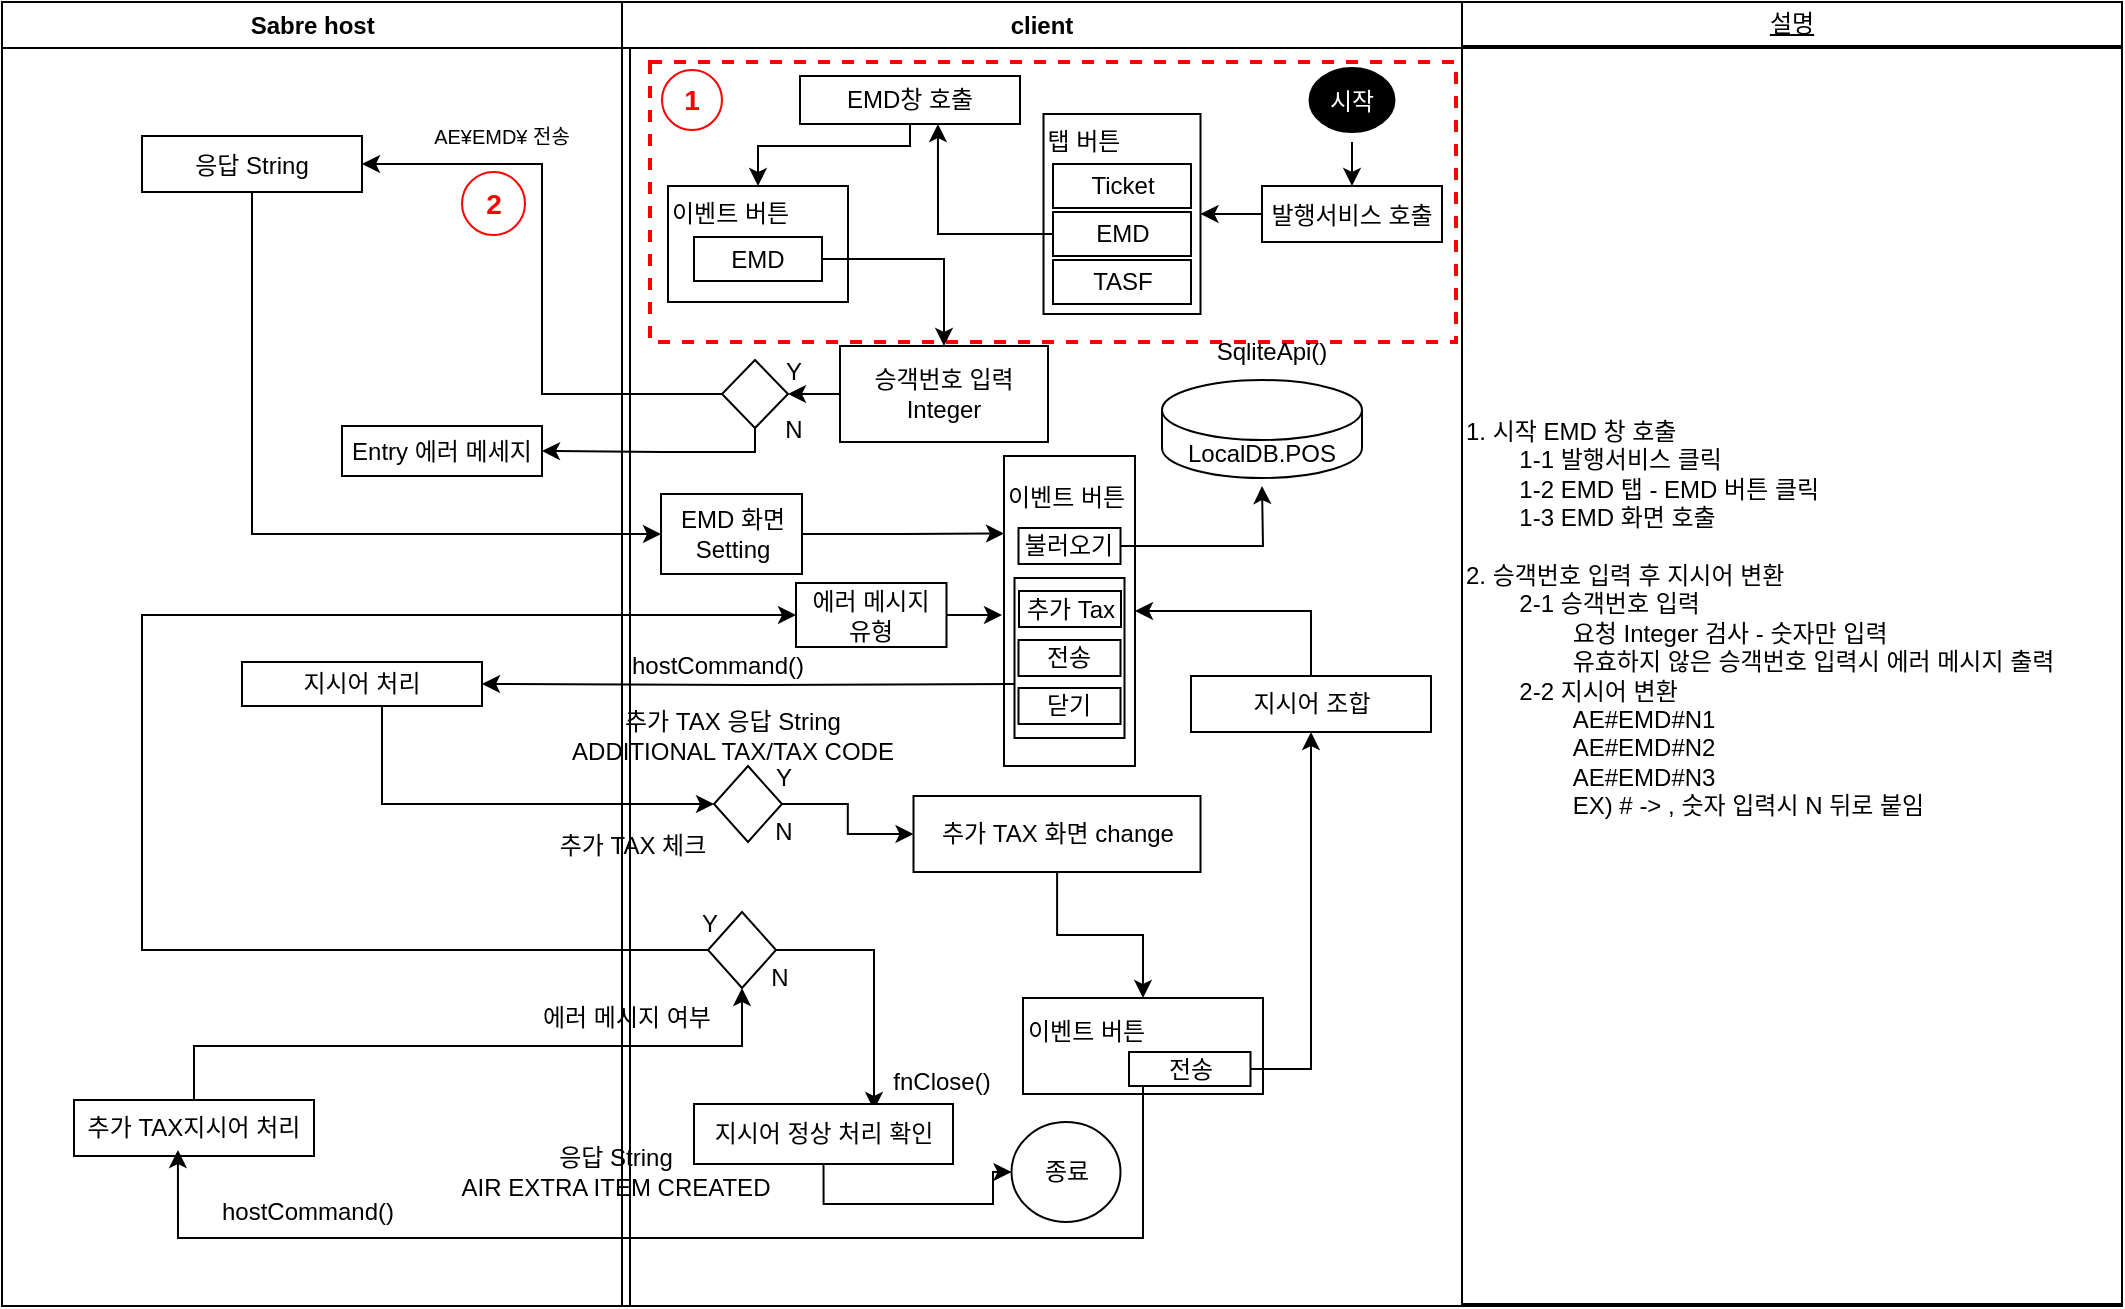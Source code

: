 <mxfile version="22.0.4" type="github">
  <diagram name="Page-1" id="e7e014a7-5840-1c2e-5031-d8a46d1fe8dd">
    <mxGraphModel dx="1434" dy="790" grid="1" gridSize="10" guides="1" tooltips="1" connect="1" arrows="1" fold="1" page="1" pageScale="1" pageWidth="1169" pageHeight="826" background="none" math="0" shadow="0">
      <root>
        <mxCell id="0" />
        <mxCell id="1" parent="0" />
        <mxCell id="2" value="Sabre host " style="swimlane;whiteSpace=wrap" parent="1" vertex="1">
          <mxGeometry x="50" y="128" width="314" height="652" as="geometry" />
        </mxCell>
        <mxCell id="7" value="응답 String" style="" parent="2" vertex="1">
          <mxGeometry x="70" y="67" width="110" height="28" as="geometry" />
        </mxCell>
        <mxCell id="6lSSJdkd9sKQMiOpRLFT-60" value="AE¥EMD¥ 전송" style="text;html=1;strokeColor=none;fillColor=none;align=center;verticalAlign=middle;whiteSpace=wrap;rounded=0;fontSize=10;" parent="2" vertex="1">
          <mxGeometry x="200" y="52" width="100" height="30" as="geometry" />
        </mxCell>
        <mxCell id="Ui-U3dEre2GQDIWSYj0z-24" value="Entry 에러 메세지" style="rounded=0;whiteSpace=wrap;html=1;" vertex="1" parent="2">
          <mxGeometry x="170" y="212" width="100" height="25" as="geometry" />
        </mxCell>
        <mxCell id="Ui-U3dEre2GQDIWSYj0z-34" value="지시어 처리" style="whiteSpace=wrap;html=1;rounded=0;" vertex="1" parent="2">
          <mxGeometry x="120" y="330" width="120" height="22" as="geometry" />
        </mxCell>
        <mxCell id="Ui-U3dEre2GQDIWSYj0z-89" value="추가 TAX지시어 처리" style="rounded=0;whiteSpace=wrap;html=1;" vertex="1" parent="2">
          <mxGeometry x="36" y="549" width="120" height="28" as="geometry" />
        </mxCell>
        <mxCell id="Ui-U3dEre2GQDIWSYj0z-91" value="hostCommand()" style="text;html=1;strokeColor=none;fillColor=none;align=center;verticalAlign=middle;whiteSpace=wrap;rounded=0;" vertex="1" parent="2">
          <mxGeometry x="86" y="591" width="134" height="28" as="geometry" />
        </mxCell>
        <mxCell id="Ui-U3dEre2GQDIWSYj0z-122" value="&lt;font color=&quot;#ff0000&quot; style=&quot;font-size: 14px;&quot;&gt;2&lt;/font&gt;" style="ellipse;whiteSpace=wrap;html=1;aspect=fixed;strokeColor=#FF0000;fontStyle=1" vertex="1" parent="2">
          <mxGeometry x="230" y="85" width="31.5" height="31.5" as="geometry" />
        </mxCell>
        <mxCell id="3" value="client" style="swimlane;whiteSpace=wrap" parent="1" vertex="1">
          <mxGeometry x="360" y="128" width="420" height="652" as="geometry" />
        </mxCell>
        <mxCell id="Ui-U3dEre2GQDIWSYj0z-120" value="" style="verticalLabelPosition=bottom;verticalAlign=top;html=1;shape=mxgraph.basic.rect;fillColor2=none;strokeWidth=2;size=20;indent=5;dashed=1;strokeColor=#FF0000;" vertex="1" parent="3">
          <mxGeometry x="14" y="30" width="403" height="140" as="geometry" />
        </mxCell>
        <mxCell id="13" value="시작" style="ellipse;shape=startState;fillColor=#000000;strokeColor=#FFFFFF;fontColor=#FFFFFF;" parent="3" vertex="1">
          <mxGeometry x="338.75" y="28" width="52.5" height="42" as="geometry" />
        </mxCell>
        <mxCell id="6lSSJdkd9sKQMiOpRLFT-57" value="" style="edgeStyle=orthogonalEdgeStyle;rounded=0;orthogonalLoop=1;jettySize=auto;html=1;" parent="3" source="15" target="6lSSJdkd9sKQMiOpRLFT-56" edge="1">
          <mxGeometry relative="1" as="geometry" />
        </mxCell>
        <mxCell id="15" value="발행서비스 호출" style="" parent="3" vertex="1">
          <mxGeometry x="320" y="92" width="90" height="28" as="geometry" />
        </mxCell>
        <mxCell id="Ui-U3dEre2GQDIWSYj0z-18" value="" style="edgeStyle=orthogonalEdgeStyle;rounded=0;orthogonalLoop=1;jettySize=auto;html=1;entryX=0.5;entryY=0;entryDx=0;entryDy=0;" edge="1" parent="3" source="6lSSJdkd9sKQMiOpRLFT-50" target="6lSSJdkd9sKQMiOpRLFT-61">
          <mxGeometry relative="1" as="geometry">
            <Array as="points">
              <mxPoint x="144" y="72" />
              <mxPoint x="68" y="72" />
            </Array>
          </mxGeometry>
        </mxCell>
        <mxCell id="6lSSJdkd9sKQMiOpRLFT-50" value="EMD창 호출" style="whiteSpace=wrap;html=1;" parent="3" vertex="1">
          <mxGeometry x="89" y="37" width="110" height="24" as="geometry" />
        </mxCell>
        <mxCell id="6lSSJdkd9sKQMiOpRLFT-56" value="탭 버튼&#xa;" style="align=left;verticalAlign=top;" parent="3" vertex="1">
          <mxGeometry x="210.75" y="56" width="78.5" height="100" as="geometry" />
        </mxCell>
        <mxCell id="6lSSJdkd9sKQMiOpRLFT-58" value="Ticket" style="rounded=0;whiteSpace=wrap;html=1;" parent="3" vertex="1">
          <mxGeometry x="215.5" y="81" width="69" height="22" as="geometry" />
        </mxCell>
        <mxCell id="6lSSJdkd9sKQMiOpRLFT-61" value="이벤트 버튼&#xa;" style="align=left;verticalAlign=top;" parent="3" vertex="1">
          <mxGeometry x="23" y="92" width="90" height="58" as="geometry" />
        </mxCell>
        <mxCell id="Ui-U3dEre2GQDIWSYj0z-20" value="" style="edgeStyle=orthogonalEdgeStyle;rounded=0;orthogonalLoop=1;jettySize=auto;html=1;" edge="1" parent="3" source="6lSSJdkd9sKQMiOpRLFT-62" target="Ui-U3dEre2GQDIWSYj0z-19">
          <mxGeometry relative="1" as="geometry" />
        </mxCell>
        <mxCell id="6lSSJdkd9sKQMiOpRLFT-62" value="EMD" style="rounded=0;whiteSpace=wrap;html=1;" parent="3" vertex="1">
          <mxGeometry x="36" y="117.5" width="64" height="22" as="geometry" />
        </mxCell>
        <mxCell id="6lSSJdkd9sKQMiOpRLFT-72" value="" style="endArrow=classic;html=1;rounded=0;exitX=0.5;exitY=1;exitDx=0;exitDy=0;" parent="3" source="13" target="15" edge="1">
          <mxGeometry width="50" height="50" relative="1" as="geometry">
            <mxPoint x="370" y="302" as="sourcePoint" />
            <mxPoint x="420" y="252" as="targetPoint" />
          </mxGeometry>
        </mxCell>
        <mxCell id="6lSSJdkd9sKQMiOpRLFT-82" value="Y" style="text;html=1;strokeColor=none;fillColor=none;align=center;verticalAlign=middle;whiteSpace=wrap;rounded=0;" parent="3" vertex="1">
          <mxGeometry x="59" y="179" width="54" height="11" as="geometry" />
        </mxCell>
        <mxCell id="6lSSJdkd9sKQMiOpRLFT-83" value="N" style="text;html=1;strokeColor=none;fillColor=none;align=center;verticalAlign=middle;whiteSpace=wrap;rounded=0;" parent="3" vertex="1">
          <mxGeometry x="76" y="212" width="20" height="3" as="geometry" />
        </mxCell>
        <mxCell id="Ui-U3dEre2GQDIWSYj0z-28" value="" style="edgeStyle=orthogonalEdgeStyle;rounded=0;orthogonalLoop=1;jettySize=auto;html=1;entryX=0;entryY=0.25;entryDx=0;entryDy=0;" edge="1" parent="3" source="6lSSJdkd9sKQMiOpRLFT-89" target="6lSSJdkd9sKQMiOpRLFT-98">
          <mxGeometry relative="1" as="geometry" />
        </mxCell>
        <mxCell id="6lSSJdkd9sKQMiOpRLFT-89" value="EMD 화면&lt;br&gt;Setting" style="rounded=0;whiteSpace=wrap;html=1;" parent="3" vertex="1">
          <mxGeometry x="19.5" y="246" width="70.5" height="40" as="geometry" />
        </mxCell>
        <mxCell id="6lSSJdkd9sKQMiOpRLFT-98" value="이벤트 버튼&lt;br&gt;&lt;br&gt;&lt;br&gt;&lt;br&gt;&lt;br&gt;&lt;br&gt;&lt;br&gt;&lt;br&gt;&lt;br&gt;" style="rounded=0;whiteSpace=wrap;html=1;align=left;" parent="3" vertex="1">
          <mxGeometry x="191" y="227" width="65.5" height="155" as="geometry" />
        </mxCell>
        <mxCell id="Ui-U3dEre2GQDIWSYj0z-30" style="edgeStyle=orthogonalEdgeStyle;rounded=0;orthogonalLoop=1;jettySize=auto;html=1;exitX=1;exitY=0.5;exitDx=0;exitDy=0;" edge="1" parent="3" source="6lSSJdkd9sKQMiOpRLFT-100">
          <mxGeometry relative="1" as="geometry">
            <mxPoint x="320" y="242" as="targetPoint" />
          </mxGeometry>
        </mxCell>
        <mxCell id="6lSSJdkd9sKQMiOpRLFT-100" value="불러오기" style="rounded=0;whiteSpace=wrap;html=1;" parent="3" vertex="1">
          <mxGeometry x="198.25" y="263" width="51" height="18" as="geometry" />
        </mxCell>
        <mxCell id="6lSSJdkd9sKQMiOpRLFT-110" value="" style="rounded=0;whiteSpace=wrap;html=1;" parent="3" vertex="1">
          <mxGeometry x="196.25" y="288" width="55" height="80" as="geometry" />
        </mxCell>
        <mxCell id="6lSSJdkd9sKQMiOpRLFT-101" value="추가 Tax" style="rounded=0;whiteSpace=wrap;html=1;" parent="3" vertex="1">
          <mxGeometry x="198.5" y="294.5" width="51" height="18" as="geometry" />
        </mxCell>
        <mxCell id="6lSSJdkd9sKQMiOpRLFT-104" value="전송" style="rounded=0;whiteSpace=wrap;html=1;" parent="3" vertex="1">
          <mxGeometry x="198.25" y="319" width="51" height="18" as="geometry" />
        </mxCell>
        <mxCell id="6lSSJdkd9sKQMiOpRLFT-105" value="닫기" style="rounded=0;whiteSpace=wrap;html=1;" parent="3" vertex="1">
          <mxGeometry x="198.25" y="343" width="51" height="18" as="geometry" />
        </mxCell>
        <mxCell id="Ui-U3dEre2GQDIWSYj0z-17" value="" style="edgeStyle=orthogonalEdgeStyle;rounded=0;orthogonalLoop=1;jettySize=auto;html=1;entryX=0.627;entryY=1;entryDx=0;entryDy=0;entryPerimeter=0;" edge="1" parent="3" source="Ui-U3dEre2GQDIWSYj0z-15" target="6lSSJdkd9sKQMiOpRLFT-50">
          <mxGeometry relative="1" as="geometry" />
        </mxCell>
        <mxCell id="Ui-U3dEre2GQDIWSYj0z-15" value="EMD" style="rounded=0;whiteSpace=wrap;html=1;" vertex="1" parent="3">
          <mxGeometry x="215.5" y="105" width="69" height="22" as="geometry" />
        </mxCell>
        <mxCell id="Ui-U3dEre2GQDIWSYj0z-16" value="TASF" style="rounded=0;whiteSpace=wrap;html=1;" vertex="1" parent="3">
          <mxGeometry x="215.5" y="129" width="69" height="22" as="geometry" />
        </mxCell>
        <mxCell id="Ui-U3dEre2GQDIWSYj0z-22" value="" style="edgeStyle=orthogonalEdgeStyle;rounded=0;orthogonalLoop=1;jettySize=auto;html=1;" edge="1" parent="3" source="Ui-U3dEre2GQDIWSYj0z-19" target="Ui-U3dEre2GQDIWSYj0z-21">
          <mxGeometry relative="1" as="geometry" />
        </mxCell>
        <mxCell id="Ui-U3dEre2GQDIWSYj0z-19" value="승객번호 입력&lt;br&gt;Integer" style="rounded=0;whiteSpace=wrap;html=1;" vertex="1" parent="3">
          <mxGeometry x="109" y="172" width="104" height="48" as="geometry" />
        </mxCell>
        <mxCell id="Ui-U3dEre2GQDIWSYj0z-21" value="" style="rhombus;whiteSpace=wrap;html=1;rounded=0;" vertex="1" parent="3">
          <mxGeometry x="50" y="179" width="33" height="34" as="geometry" />
        </mxCell>
        <mxCell id="Ui-U3dEre2GQDIWSYj0z-29" value="LocalDB.POS" style="shape=cylinder3;whiteSpace=wrap;html=1;boundedLbl=1;backgroundOutline=1;size=15;" vertex="1" parent="3">
          <mxGeometry x="270" y="189" width="100" height="49" as="geometry" />
        </mxCell>
        <mxCell id="Ui-U3dEre2GQDIWSYj0z-31" value="SqliteApi()" style="text;html=1;strokeColor=none;fillColor=none;align=center;verticalAlign=middle;whiteSpace=wrap;rounded=0;" vertex="1" parent="3">
          <mxGeometry x="284.5" y="160" width="80" height="30" as="geometry" />
        </mxCell>
        <mxCell id="Ui-U3dEre2GQDIWSYj0z-36" value="hostCommand()" style="text;html=1;strokeColor=none;fillColor=none;align=center;verticalAlign=middle;whiteSpace=wrap;rounded=0;" vertex="1" parent="3">
          <mxGeometry x="-19" y="318" width="134" height="28" as="geometry" />
        </mxCell>
        <mxCell id="Ui-U3dEre2GQDIWSYj0z-82" value="" style="edgeStyle=orthogonalEdgeStyle;rounded=0;orthogonalLoop=1;jettySize=auto;html=1;" edge="1" parent="3" source="Ui-U3dEre2GQDIWSYj0z-37" target="Ui-U3dEre2GQDIWSYj0z-81">
          <mxGeometry relative="1" as="geometry" />
        </mxCell>
        <mxCell id="Ui-U3dEre2GQDIWSYj0z-37" value="" style="rhombus;whiteSpace=wrap;html=1;rounded=0;" vertex="1" parent="3">
          <mxGeometry x="46" y="382" width="34" height="38" as="geometry" />
        </mxCell>
        <mxCell id="Ui-U3dEre2GQDIWSYj0z-72" value="Y" style="text;html=1;strokeColor=none;fillColor=none;align=center;verticalAlign=middle;whiteSpace=wrap;rounded=0;" vertex="1" parent="3">
          <mxGeometry x="54" y="382" width="54" height="11" as="geometry" />
        </mxCell>
        <mxCell id="Ui-U3dEre2GQDIWSYj0z-73" value="N" style="text;html=1;strokeColor=none;fillColor=none;align=center;verticalAlign=middle;whiteSpace=wrap;rounded=0;" vertex="1" parent="3">
          <mxGeometry x="71" y="413" width="20" height="3" as="geometry" />
        </mxCell>
        <mxCell id="Ui-U3dEre2GQDIWSYj0z-75" value="추가 TAX 응답 String&lt;br&gt;ADDITIONAL TAX/TAX CODE" style="text;html=1;strokeColor=none;fillColor=none;align=center;verticalAlign=middle;whiteSpace=wrap;rounded=0;" vertex="1" parent="3">
          <mxGeometry x="-37.5" y="337" width="184.5" height="60" as="geometry" />
        </mxCell>
        <mxCell id="Ui-U3dEre2GQDIWSYj0z-76" value="추가 TAX 체크" style="text;html=1;strokeColor=none;fillColor=none;align=center;verticalAlign=middle;whiteSpace=wrap;rounded=0;" vertex="1" parent="3">
          <mxGeometry x="-72" y="413" width="155" height="18" as="geometry" />
        </mxCell>
        <mxCell id="Ui-U3dEre2GQDIWSYj0z-84" value="" style="edgeStyle=orthogonalEdgeStyle;rounded=0;orthogonalLoop=1;jettySize=auto;html=1;" edge="1" parent="3" source="Ui-U3dEre2GQDIWSYj0z-81" target="Ui-U3dEre2GQDIWSYj0z-83">
          <mxGeometry relative="1" as="geometry" />
        </mxCell>
        <mxCell id="Ui-U3dEre2GQDIWSYj0z-81" value="추가 TAX 화면 change" style="rounded=0;whiteSpace=wrap;html=1;" vertex="1" parent="3">
          <mxGeometry x="145.75" y="397" width="143.5" height="38" as="geometry" />
        </mxCell>
        <mxCell id="Ui-U3dEre2GQDIWSYj0z-83" value="이벤트 버튼&lt;br&gt;&amp;nbsp;&amp;nbsp;" style="whiteSpace=wrap;html=1;rounded=0;align=left;" vertex="1" parent="3">
          <mxGeometry x="200.5" y="498" width="120" height="48" as="geometry" />
        </mxCell>
        <mxCell id="Ui-U3dEre2GQDIWSYj0z-87" style="edgeStyle=orthogonalEdgeStyle;rounded=0;orthogonalLoop=1;jettySize=auto;html=1;exitX=1;exitY=0.5;exitDx=0;exitDy=0;entryX=0.5;entryY=1;entryDx=0;entryDy=0;" edge="1" parent="3" source="Ui-U3dEre2GQDIWSYj0z-85" target="Ui-U3dEre2GQDIWSYj0z-86">
          <mxGeometry relative="1" as="geometry" />
        </mxCell>
        <mxCell id="Ui-U3dEre2GQDIWSYj0z-85" value="전송" style="rounded=0;whiteSpace=wrap;html=1;" vertex="1" parent="3">
          <mxGeometry x="253.5" y="525" width="60.75" height="17" as="geometry" />
        </mxCell>
        <mxCell id="Ui-U3dEre2GQDIWSYj0z-88" style="edgeStyle=orthogonalEdgeStyle;rounded=0;orthogonalLoop=1;jettySize=auto;html=1;exitX=0.5;exitY=0;exitDx=0;exitDy=0;" edge="1" parent="3" source="Ui-U3dEre2GQDIWSYj0z-86" target="6lSSJdkd9sKQMiOpRLFT-98">
          <mxGeometry relative="1" as="geometry" />
        </mxCell>
        <mxCell id="Ui-U3dEre2GQDIWSYj0z-86" value="지시어 조합" style="rounded=0;whiteSpace=wrap;html=1;" vertex="1" parent="3">
          <mxGeometry x="284.5" y="337" width="120" height="28" as="geometry" />
        </mxCell>
        <mxCell id="Ui-U3dEre2GQDIWSYj0z-101" value="" style="edgeStyle=orthogonalEdgeStyle;rounded=0;orthogonalLoop=1;jettySize=auto;html=1;entryX=0.695;entryY=0.1;entryDx=0;entryDy=0;entryPerimeter=0;exitX=1;exitY=0.5;exitDx=0;exitDy=0;" edge="1" parent="3" source="Ui-U3dEre2GQDIWSYj0z-93" target="Ui-U3dEre2GQDIWSYj0z-99">
          <mxGeometry relative="1" as="geometry" />
        </mxCell>
        <mxCell id="Ui-U3dEre2GQDIWSYj0z-109" style="edgeStyle=orthogonalEdgeStyle;rounded=0;orthogonalLoop=1;jettySize=auto;html=1;exitX=0;exitY=0.5;exitDx=0;exitDy=0;entryX=0;entryY=0.5;entryDx=0;entryDy=0;" edge="1" parent="3" source="Ui-U3dEre2GQDIWSYj0z-93" target="Ui-U3dEre2GQDIWSYj0z-107">
          <mxGeometry relative="1" as="geometry">
            <mxPoint x="-220" y="302" as="targetPoint" />
            <Array as="points">
              <mxPoint x="-240" y="474" />
              <mxPoint x="-240" y="307" />
            </Array>
          </mxGeometry>
        </mxCell>
        <mxCell id="Ui-U3dEre2GQDIWSYj0z-93" value="" style="rhombus;whiteSpace=wrap;html=1;rounded=0;" vertex="1" parent="3">
          <mxGeometry x="43" y="455" width="34" height="38" as="geometry" />
        </mxCell>
        <mxCell id="Ui-U3dEre2GQDIWSYj0z-94" value="에러 메시지 여부" style="text;html=1;strokeColor=none;fillColor=none;align=center;verticalAlign=middle;whiteSpace=wrap;rounded=0;" vertex="1" parent="3">
          <mxGeometry x="-75" y="499" width="155" height="18" as="geometry" />
        </mxCell>
        <mxCell id="Ui-U3dEre2GQDIWSYj0z-95" value="Y" style="text;html=1;strokeColor=none;fillColor=none;align=center;verticalAlign=middle;whiteSpace=wrap;rounded=0;" vertex="1" parent="3">
          <mxGeometry x="17" y="455" width="54" height="11" as="geometry" />
        </mxCell>
        <mxCell id="Ui-U3dEre2GQDIWSYj0z-96" value="N" style="text;html=1;strokeColor=none;fillColor=none;align=center;verticalAlign=middle;whiteSpace=wrap;rounded=0;" vertex="1" parent="3">
          <mxGeometry x="69" y="486" width="20" height="3" as="geometry" />
        </mxCell>
        <mxCell id="Ui-U3dEre2GQDIWSYj0z-106" style="edgeStyle=orthogonalEdgeStyle;rounded=0;orthogonalLoop=1;jettySize=auto;html=1;exitX=0.5;exitY=1;exitDx=0;exitDy=0;entryX=0;entryY=0.5;entryDx=0;entryDy=0;" edge="1" parent="3" source="Ui-U3dEre2GQDIWSYj0z-99" target="Ui-U3dEre2GQDIWSYj0z-104">
          <mxGeometry relative="1" as="geometry" />
        </mxCell>
        <mxCell id="Ui-U3dEre2GQDIWSYj0z-99" value="지시어 정상 처리 확인" style="rounded=0;whiteSpace=wrap;html=1;" vertex="1" parent="3">
          <mxGeometry x="36" y="551" width="129.5" height="30" as="geometry" />
        </mxCell>
        <mxCell id="Ui-U3dEre2GQDIWSYj0z-102" value="fnClose()" style="text;html=1;strokeColor=none;fillColor=none;align=center;verticalAlign=middle;whiteSpace=wrap;rounded=0;" vertex="1" parent="3">
          <mxGeometry x="130" y="525" width="60" height="30" as="geometry" />
        </mxCell>
        <mxCell id="Ui-U3dEre2GQDIWSYj0z-103" value="응답 String&lt;br&gt;AIR EXTRA ITEM CREATED" style="text;html=1;strokeColor=none;fillColor=none;align=center;verticalAlign=middle;whiteSpace=wrap;rounded=0;" vertex="1" parent="3">
          <mxGeometry x="-87.5" y="546" width="167.5" height="78" as="geometry" />
        </mxCell>
        <mxCell id="Ui-U3dEre2GQDIWSYj0z-104" value="종료" style="ellipse;whiteSpace=wrap;html=1;" vertex="1" parent="3">
          <mxGeometry x="194.75" y="560" width="54.5" height="50" as="geometry" />
        </mxCell>
        <mxCell id="Ui-U3dEre2GQDIWSYj0z-113" style="edgeStyle=orthogonalEdgeStyle;rounded=0;orthogonalLoop=1;jettySize=auto;html=1;exitX=1;exitY=0.5;exitDx=0;exitDy=0;" edge="1" parent="3" source="Ui-U3dEre2GQDIWSYj0z-107">
          <mxGeometry relative="1" as="geometry">
            <mxPoint x="190" y="307" as="targetPoint" />
          </mxGeometry>
        </mxCell>
        <mxCell id="Ui-U3dEre2GQDIWSYj0z-107" value="에러 메시지&lt;br&gt;유형" style="rounded=0;whiteSpace=wrap;html=1;" vertex="1" parent="3">
          <mxGeometry x="87" y="290.5" width="75.25" height="32" as="geometry" />
        </mxCell>
        <mxCell id="Ui-U3dEre2GQDIWSYj0z-121" value="&lt;font color=&quot;#ff0000&quot; style=&quot;font-size: 14px;&quot;&gt;1&lt;/font&gt;" style="ellipse;whiteSpace=wrap;html=1;aspect=fixed;strokeColor=#FF0000;fontStyle=1" vertex="1" parent="3">
          <mxGeometry x="20" y="34" width="30" height="30" as="geometry" />
        </mxCell>
        <mxCell id="6lSSJdkd9sKQMiOpRLFT-41" value="설명" style="swimlane;whiteSpace=wrap;fontStyle=4;startSize=22;" parent="1" vertex="1">
          <mxGeometry x="780" y="128" width="330" height="652" as="geometry" />
        </mxCell>
        <mxCell id="6lSSJdkd9sKQMiOpRLFT-48" value="1. 시작 EMD 창 호출&lt;br&gt;&lt;span style=&quot;white-space: pre;&quot;&gt;&#x9;&lt;/span&gt;1-1 발행서비스 클릭&lt;br&gt;&lt;span style=&quot;white-space: pre;&quot;&gt;&#x9;&lt;/span&gt;1-2 EMD 탭 - EMD 버튼 클릭&lt;br&gt;&lt;span style=&quot;white-space: pre;&quot;&gt;&#x9;&lt;/span&gt;1-3 EMD 화면 호출&lt;br&gt;&lt;br&gt;2. 승객번호 입력 후 지시어 변환&lt;br&gt;&lt;span style=&quot;white-space: pre;&quot;&gt;&#x9;&lt;/span&gt;2-1 승객번호 입력&lt;br&gt;&lt;span style=&quot;white-space: pre;&quot;&gt;&#x9;&lt;span style=&quot;white-space: pre;&quot;&gt;&#x9;&lt;/span&gt;요&lt;/span&gt;청 Integer 검사 - 숫자만 입력&lt;br&gt;&lt;span style=&quot;white-space: pre;&quot;&gt;&#x9;&lt;/span&gt;&lt;span style=&quot;white-space: pre;&quot;&gt;&#x9;&lt;/span&gt;유효하지 않은 승객번호 입력시 에러 메시지 출력&lt;br&gt;&lt;span style=&quot;white-space: pre;&quot;&gt;&#x9;&lt;/span&gt;2-2 지시어 변환&lt;br&gt;&lt;span style=&quot;white-space: pre;&quot;&gt;&#x9;&lt;/span&gt;&lt;span style=&quot;white-space: pre;&quot;&gt;&#x9;&lt;/span&gt;AE#EMD#N1&lt;br&gt;&lt;span style=&quot;white-space: pre;&quot;&gt;&#x9;&lt;/span&gt;&lt;span style=&quot;white-space: pre;&quot;&gt;&#x9;&lt;/span&gt;AE#EMD#N2&lt;br&gt;&lt;span style=&quot;white-space: pre;&quot;&gt;&#x9;&lt;/span&gt;&lt;span style=&quot;white-space: pre;&quot;&gt;&#x9;&lt;/span&gt;AE#EMD#N3&lt;br&gt;&lt;span style=&quot;white-space: pre;&quot;&gt;&#x9;&lt;/span&gt;&lt;span style=&quot;white-space: pre;&quot;&gt;&#x9;&lt;/span&gt;EX) # -&amp;gt; , 숫자 입력시 N 뒤로 붙임&lt;br&gt;&lt;span style=&quot;white-space: pre;&quot;&gt;&#x9;&lt;/span&gt;&lt;span style=&quot;white-space: pre;&quot;&gt;&#x9;&lt;/span&gt;&lt;br&gt;&lt;span style=&quot;white-space: pre;&quot;&gt;&#x9;&lt;/span&gt;&lt;span style=&quot;white-space: pre;&quot;&gt;&#x9;&lt;/span&gt;&lt;br&gt;&lt;span style=&quot;white-space: pre;&quot;&gt;&#x9;&lt;/span&gt;&lt;br&gt;&lt;span style=&quot;white-space: pre;&quot;&gt;&#x9;&lt;/span&gt;&lt;span style=&quot;white-space: pre;&quot;&gt;&#x9;&lt;/span&gt;&amp;nbsp;" style="whiteSpace=wrap;html=1;align=left;" parent="6lSSJdkd9sKQMiOpRLFT-41" vertex="1">
          <mxGeometry y="23" width="330" height="628" as="geometry" />
        </mxCell>
        <mxCell id="6lSSJdkd9sKQMiOpRLFT-80" value="" style="endArrow=classic;html=1;rounded=0;exitX=0.5;exitY=1;exitDx=0;exitDy=0;entryX=0;entryY=0.5;entryDx=0;entryDy=0;" parent="1" source="7" target="6lSSJdkd9sKQMiOpRLFT-89" edge="1">
          <mxGeometry width="50" height="50" relative="1" as="geometry">
            <mxPoint x="730" y="430" as="sourcePoint" />
            <mxPoint x="780" y="380" as="targetPoint" />
            <Array as="points">
              <mxPoint x="175" y="394" />
            </Array>
          </mxGeometry>
        </mxCell>
        <mxCell id="Ui-U3dEre2GQDIWSYj0z-23" value="" style="edgeStyle=orthogonalEdgeStyle;rounded=0;orthogonalLoop=1;jettySize=auto;html=1;entryX=1;entryY=0.5;entryDx=0;entryDy=0;" edge="1" parent="1" source="Ui-U3dEre2GQDIWSYj0z-21" target="7">
          <mxGeometry relative="1" as="geometry" />
        </mxCell>
        <mxCell id="Ui-U3dEre2GQDIWSYj0z-27" style="edgeStyle=orthogonalEdgeStyle;rounded=0;orthogonalLoop=1;jettySize=auto;html=1;exitX=0.5;exitY=1;exitDx=0;exitDy=0;entryX=1;entryY=0.5;entryDx=0;entryDy=0;" edge="1" parent="1" source="Ui-U3dEre2GQDIWSYj0z-21" target="Ui-U3dEre2GQDIWSYj0z-24">
          <mxGeometry relative="1" as="geometry">
            <Array as="points">
              <mxPoint x="427" y="353" />
              <mxPoint x="380" y="353" />
            </Array>
          </mxGeometry>
        </mxCell>
        <mxCell id="Ui-U3dEre2GQDIWSYj0z-35" value="" style="edgeStyle=orthogonalEdgeStyle;rounded=0;orthogonalLoop=1;jettySize=auto;html=1;" edge="1" parent="1" target="Ui-U3dEre2GQDIWSYj0z-34">
          <mxGeometry relative="1" as="geometry">
            <mxPoint x="556.25" y="469" as="sourcePoint" />
          </mxGeometry>
        </mxCell>
        <mxCell id="Ui-U3dEre2GQDIWSYj0z-38" value="" style="edgeStyle=orthogonalEdgeStyle;rounded=0;orthogonalLoop=1;jettySize=auto;html=1;" edge="1" parent="1" source="Ui-U3dEre2GQDIWSYj0z-34" target="Ui-U3dEre2GQDIWSYj0z-37">
          <mxGeometry relative="1" as="geometry">
            <Array as="points">
              <mxPoint x="240" y="529" />
            </Array>
          </mxGeometry>
        </mxCell>
        <mxCell id="Ui-U3dEre2GQDIWSYj0z-90" style="edgeStyle=orthogonalEdgeStyle;rounded=0;orthogonalLoop=1;jettySize=auto;html=1;exitX=0.5;exitY=1;exitDx=0;exitDy=0;entryX=0.433;entryY=1.036;entryDx=0;entryDy=0;entryPerimeter=0;" edge="1" parent="1">
          <mxGeometry relative="1" as="geometry">
            <mxPoint x="620.5" y="670" as="sourcePoint" />
            <mxPoint x="137.96" y="702.008" as="targetPoint" />
            <Array as="points">
              <mxPoint x="621" y="746" />
              <mxPoint x="138" y="746" />
            </Array>
          </mxGeometry>
        </mxCell>
        <mxCell id="Ui-U3dEre2GQDIWSYj0z-97" style="edgeStyle=orthogonalEdgeStyle;rounded=0;orthogonalLoop=1;jettySize=auto;html=1;exitX=0.5;exitY=0;exitDx=0;exitDy=0;" edge="1" parent="1" source="Ui-U3dEre2GQDIWSYj0z-89" target="Ui-U3dEre2GQDIWSYj0z-93">
          <mxGeometry relative="1" as="geometry">
            <Array as="points">
              <mxPoint x="146" y="650" />
              <mxPoint x="420" y="650" />
            </Array>
          </mxGeometry>
        </mxCell>
      </root>
    </mxGraphModel>
  </diagram>
</mxfile>

